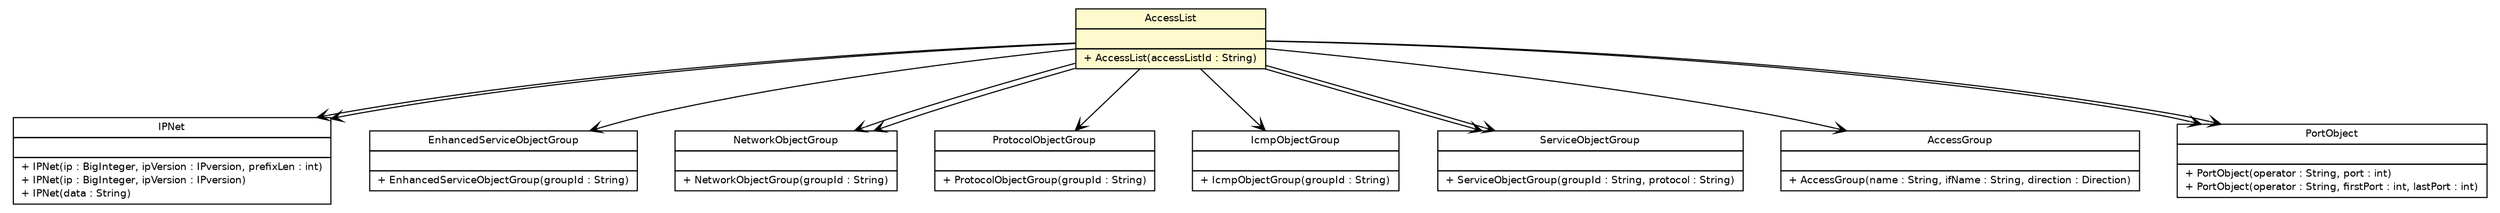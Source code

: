 #!/usr/local/bin/dot
#
# Class diagram 
# Generated by UmlGraph version 4.6 (http://www.spinellis.gr/sw/umlgraph)
#

digraph G {
	edge [fontname="Helvetica",fontsize=10,labelfontname="Helvetica",labelfontsize=10];
	node [fontname="Helvetica",fontsize=10,shape=plaintext];
	// fr.univrennes1.cri.jtacl.lib.ip.IPNet
	c10896 [label=<<table border="0" cellborder="1" cellspacing="0" cellpadding="2" port="p" href="../../../lib/ip/IPNet.html">
		<tr><td><table border="0" cellspacing="0" cellpadding="1">
			<tr><td> IPNet </td></tr>
		</table></td></tr>
		<tr><td><table border="0" cellspacing="0" cellpadding="1">
			<tr><td align="left">  </td></tr>
		</table></td></tr>
		<tr><td><table border="0" cellspacing="0" cellpadding="1">
			<tr><td align="left"> + IPNet(ip : BigInteger, ipVersion : IPversion, prefixLen : int) </td></tr>
			<tr><td align="left"> + IPNet(ip : BigInteger, ipVersion : IPversion) </td></tr>
			<tr><td align="left"> + IPNet(data : String) </td></tr>
		</table></td></tr>
		</table>>, fontname="Helvetica", fontcolor="black", fontsize=9.0];
	// fr.univrennes1.cri.jtacl.equipments.cisco.pix.EnhancedServiceObjectGroup
	c10946 [label=<<table border="0" cellborder="1" cellspacing="0" cellpadding="2" port="p" href="./EnhancedServiceObjectGroup.html">
		<tr><td><table border="0" cellspacing="0" cellpadding="1">
			<tr><td> EnhancedServiceObjectGroup </td></tr>
		</table></td></tr>
		<tr><td><table border="0" cellspacing="0" cellpadding="1">
			<tr><td align="left">  </td></tr>
		</table></td></tr>
		<tr><td><table border="0" cellspacing="0" cellpadding="1">
			<tr><td align="left"> + EnhancedServiceObjectGroup(groupId : String) </td></tr>
		</table></td></tr>
		</table>>, fontname="Helvetica", fontcolor="black", fontsize=9.0];
	// fr.univrennes1.cri.jtacl.equipments.cisco.pix.NetworkObjectGroup
	c10947 [label=<<table border="0" cellborder="1" cellspacing="0" cellpadding="2" port="p" href="./NetworkObjectGroup.html">
		<tr><td><table border="0" cellspacing="0" cellpadding="1">
			<tr><td> NetworkObjectGroup </td></tr>
		</table></td></tr>
		<tr><td><table border="0" cellspacing="0" cellpadding="1">
			<tr><td align="left">  </td></tr>
		</table></td></tr>
		<tr><td><table border="0" cellspacing="0" cellpadding="1">
			<tr><td align="left"> + NetworkObjectGroup(groupId : String) </td></tr>
		</table></td></tr>
		</table>>, fontname="Helvetica", fontcolor="black", fontsize=9.0];
	// fr.univrennes1.cri.jtacl.equipments.cisco.pix.ProtocolObjectGroup
	c10948 [label=<<table border="0" cellborder="1" cellspacing="0" cellpadding="2" port="p" href="./ProtocolObjectGroup.html">
		<tr><td><table border="0" cellspacing="0" cellpadding="1">
			<tr><td> ProtocolObjectGroup </td></tr>
		</table></td></tr>
		<tr><td><table border="0" cellspacing="0" cellpadding="1">
			<tr><td align="left">  </td></tr>
		</table></td></tr>
		<tr><td><table border="0" cellspacing="0" cellpadding="1">
			<tr><td align="left"> + ProtocolObjectGroup(groupId : String) </td></tr>
		</table></td></tr>
		</table>>, fontname="Helvetica", fontcolor="black", fontsize=9.0];
	// fr.univrennes1.cri.jtacl.equipments.cisco.pix.AccessList
	c10951 [label=<<table border="0" cellborder="1" cellspacing="0" cellpadding="2" port="p" bgcolor="lemonChiffon" href="./AccessList.html">
		<tr><td><table border="0" cellspacing="0" cellpadding="1">
			<tr><td> AccessList </td></tr>
		</table></td></tr>
		<tr><td><table border="0" cellspacing="0" cellpadding="1">
			<tr><td align="left">  </td></tr>
		</table></td></tr>
		<tr><td><table border="0" cellspacing="0" cellpadding="1">
			<tr><td align="left"> + AccessList(accessListId : String) </td></tr>
		</table></td></tr>
		</table>>, fontname="Helvetica", fontcolor="black", fontsize=9.0];
	// fr.univrennes1.cri.jtacl.equipments.cisco.pix.IcmpObjectGroup
	c10956 [label=<<table border="0" cellborder="1" cellspacing="0" cellpadding="2" port="p" href="./IcmpObjectGroup.html">
		<tr><td><table border="0" cellspacing="0" cellpadding="1">
			<tr><td> IcmpObjectGroup </td></tr>
		</table></td></tr>
		<tr><td><table border="0" cellspacing="0" cellpadding="1">
			<tr><td align="left">  </td></tr>
		</table></td></tr>
		<tr><td><table border="0" cellspacing="0" cellpadding="1">
			<tr><td align="left"> + IcmpObjectGroup(groupId : String) </td></tr>
		</table></td></tr>
		</table>>, fontname="Helvetica", fontcolor="black", fontsize=9.0];
	// fr.univrennes1.cri.jtacl.equipments.cisco.pix.ServiceObjectGroup
	c10958 [label=<<table border="0" cellborder="1" cellspacing="0" cellpadding="2" port="p" href="./ServiceObjectGroup.html">
		<tr><td><table border="0" cellspacing="0" cellpadding="1">
			<tr><td> ServiceObjectGroup </td></tr>
		</table></td></tr>
		<tr><td><table border="0" cellspacing="0" cellpadding="1">
			<tr><td align="left">  </td></tr>
		</table></td></tr>
		<tr><td><table border="0" cellspacing="0" cellpadding="1">
			<tr><td align="left"> + ServiceObjectGroup(groupId : String, protocol : String) </td></tr>
		</table></td></tr>
		</table>>, fontname="Helvetica", fontcolor="black", fontsize=9.0];
	// fr.univrennes1.cri.jtacl.equipments.cisco.pix.AccessGroup
	c10959 [label=<<table border="0" cellborder="1" cellspacing="0" cellpadding="2" port="p" href="./AccessGroup.html">
		<tr><td><table border="0" cellspacing="0" cellpadding="1">
			<tr><td> AccessGroup </td></tr>
		</table></td></tr>
		<tr><td><table border="0" cellspacing="0" cellpadding="1">
			<tr><td align="left">  </td></tr>
		</table></td></tr>
		<tr><td><table border="0" cellspacing="0" cellpadding="1">
			<tr><td align="left"> + AccessGroup(name : String, ifName : String, direction : Direction) </td></tr>
		</table></td></tr>
		</table>>, fontname="Helvetica", fontcolor="black", fontsize=9.0];
	// fr.univrennes1.cri.jtacl.equipments.cisco.pix.PortObject
	c10961 [label=<<table border="0" cellborder="1" cellspacing="0" cellpadding="2" port="p" href="./PortObject.html">
		<tr><td><table border="0" cellspacing="0" cellpadding="1">
			<tr><td> PortObject </td></tr>
		</table></td></tr>
		<tr><td><table border="0" cellspacing="0" cellpadding="1">
			<tr><td align="left">  </td></tr>
		</table></td></tr>
		<tr><td><table border="0" cellspacing="0" cellpadding="1">
			<tr><td align="left"> + PortObject(operator : String, port : int) </td></tr>
			<tr><td align="left"> + PortObject(operator : String, firstPort : int, lastPort : int) </td></tr>
		</table></td></tr>
		</table>>, fontname="Helvetica", fontcolor="black", fontsize=9.0];
	// fr.univrennes1.cri.jtacl.equipments.cisco.pix.AccessList NAVASSOC fr.univrennes1.cri.jtacl.equipments.cisco.pix.AccessGroup
	c10951:p -> c10959:p [taillabel="", label="", headlabel="", fontname="Helvetica", fontcolor="black", fontsize=10.0, color="black", arrowhead=open];
	// fr.univrennes1.cri.jtacl.equipments.cisco.pix.AccessList NAVASSOC fr.univrennes1.cri.jtacl.equipments.cisco.pix.ProtocolObjectGroup
	c10951:p -> c10948:p [taillabel="", label="", headlabel="", fontname="Helvetica", fontcolor="black", fontsize=10.0, color="black", arrowhead=open];
	// fr.univrennes1.cri.jtacl.equipments.cisco.pix.AccessList NAVASSOC fr.univrennes1.cri.jtacl.lib.ip.IPNet
	c10951:p -> c10896:p [taillabel="", label="", headlabel="", fontname="Helvetica", fontcolor="black", fontsize=10.0, color="black", arrowhead=open];
	// fr.univrennes1.cri.jtacl.equipments.cisco.pix.AccessList NAVASSOC fr.univrennes1.cri.jtacl.equipments.cisco.pix.NetworkObjectGroup
	c10951:p -> c10947:p [taillabel="", label="", headlabel="", fontname="Helvetica", fontcolor="black", fontsize=10.0, color="black", arrowhead=open];
	// fr.univrennes1.cri.jtacl.equipments.cisco.pix.AccessList NAVASSOC fr.univrennes1.cri.jtacl.equipments.cisco.pix.PortObject
	c10951:p -> c10961:p [taillabel="", label="", headlabel="", fontname="Helvetica", fontcolor="black", fontsize=10.0, color="black", arrowhead=open];
	// fr.univrennes1.cri.jtacl.equipments.cisco.pix.AccessList NAVASSOC fr.univrennes1.cri.jtacl.equipments.cisco.pix.ServiceObjectGroup
	c10951:p -> c10958:p [taillabel="", label="", headlabel="", fontname="Helvetica", fontcolor="black", fontsize=10.0, color="black", arrowhead=open];
	// fr.univrennes1.cri.jtacl.equipments.cisco.pix.AccessList NAVASSOC fr.univrennes1.cri.jtacl.lib.ip.IPNet
	c10951:p -> c10896:p [taillabel="", label="", headlabel="", fontname="Helvetica", fontcolor="black", fontsize=10.0, color="black", arrowhead=open];
	// fr.univrennes1.cri.jtacl.equipments.cisco.pix.AccessList NAVASSOC fr.univrennes1.cri.jtacl.equipments.cisco.pix.NetworkObjectGroup
	c10951:p -> c10947:p [taillabel="", label="", headlabel="", fontname="Helvetica", fontcolor="black", fontsize=10.0, color="black", arrowhead=open];
	// fr.univrennes1.cri.jtacl.equipments.cisco.pix.AccessList NAVASSOC fr.univrennes1.cri.jtacl.equipments.cisco.pix.PortObject
	c10951:p -> c10961:p [taillabel="", label="", headlabel="", fontname="Helvetica", fontcolor="black", fontsize=10.0, color="black", arrowhead=open];
	// fr.univrennes1.cri.jtacl.equipments.cisco.pix.AccessList NAVASSOC fr.univrennes1.cri.jtacl.equipments.cisco.pix.ServiceObjectGroup
	c10951:p -> c10958:p [taillabel="", label="", headlabel="", fontname="Helvetica", fontcolor="black", fontsize=10.0, color="black", arrowhead=open];
	// fr.univrennes1.cri.jtacl.equipments.cisco.pix.AccessList NAVASSOC fr.univrennes1.cri.jtacl.equipments.cisco.pix.EnhancedServiceObjectGroup
	c10951:p -> c10946:p [taillabel="", label="", headlabel="", fontname="Helvetica", fontcolor="black", fontsize=10.0, color="black", arrowhead=open];
	// fr.univrennes1.cri.jtacl.equipments.cisco.pix.AccessList NAVASSOC fr.univrennes1.cri.jtacl.equipments.cisco.pix.IcmpObjectGroup
	c10951:p -> c10956:p [taillabel="", label="", headlabel="", fontname="Helvetica", fontcolor="black", fontsize=10.0, color="black", arrowhead=open];
}

